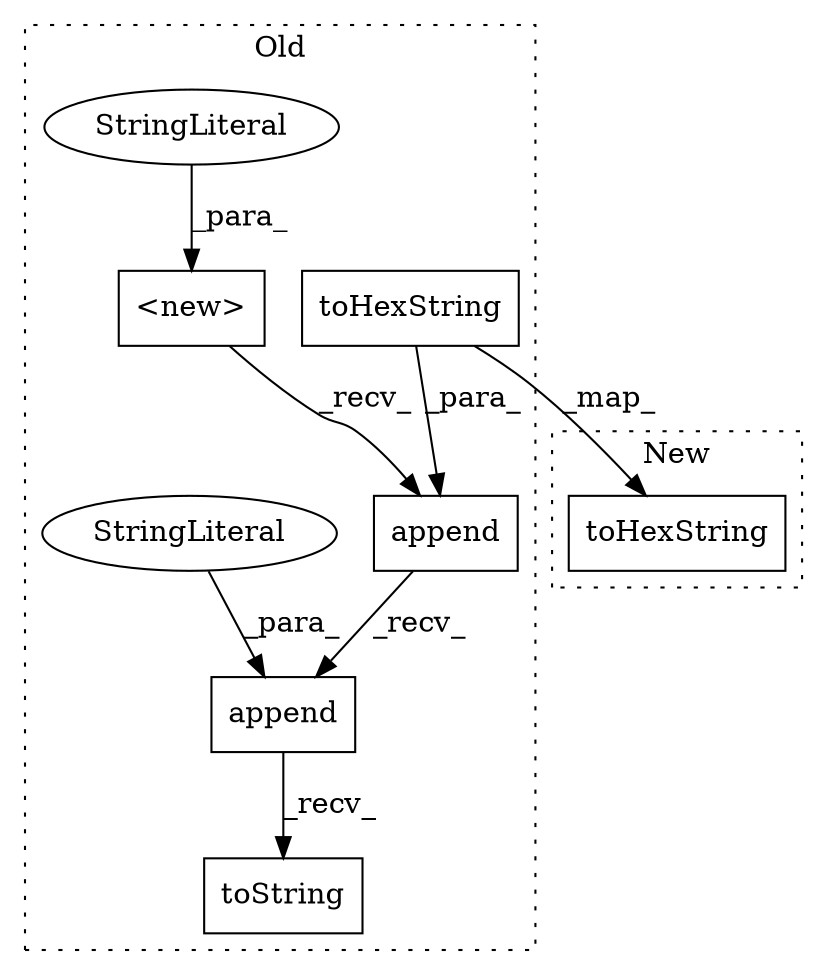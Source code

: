 digraph G {
subgraph cluster0 {
1 [label="toHexString" a="32" s="16485,16511" l="12,1" shape="box"];
3 [label="append" a="32" s="16470,16512" l="7,1" shape="box"];
4 [label="toString" a="32" s="16617" l="10" shape="box"];
5 [label="<new>" a="14" s="16419,16459" l="18,1" shape="box"];
6 [label="StringLiteral" a="45" s="16437" l="22" shape="ellipse"];
7 [label="append" a="32" s="16523,16534" l="7,1" shape="box"];
8 [label="StringLiteral" a="45" s="16530" l="4" shape="ellipse"];
label = "Old";
style="dotted";
}
subgraph cluster1 {
2 [label="toHexString" a="32" s="16255,16281" l="12,1" shape="box"];
label = "New";
style="dotted";
}
1 -> 2 [label="_map_"];
1 -> 3 [label="_para_"];
3 -> 7 [label="_recv_"];
5 -> 3 [label="_recv_"];
6 -> 5 [label="_para_"];
7 -> 4 [label="_recv_"];
8 -> 7 [label="_para_"];
}